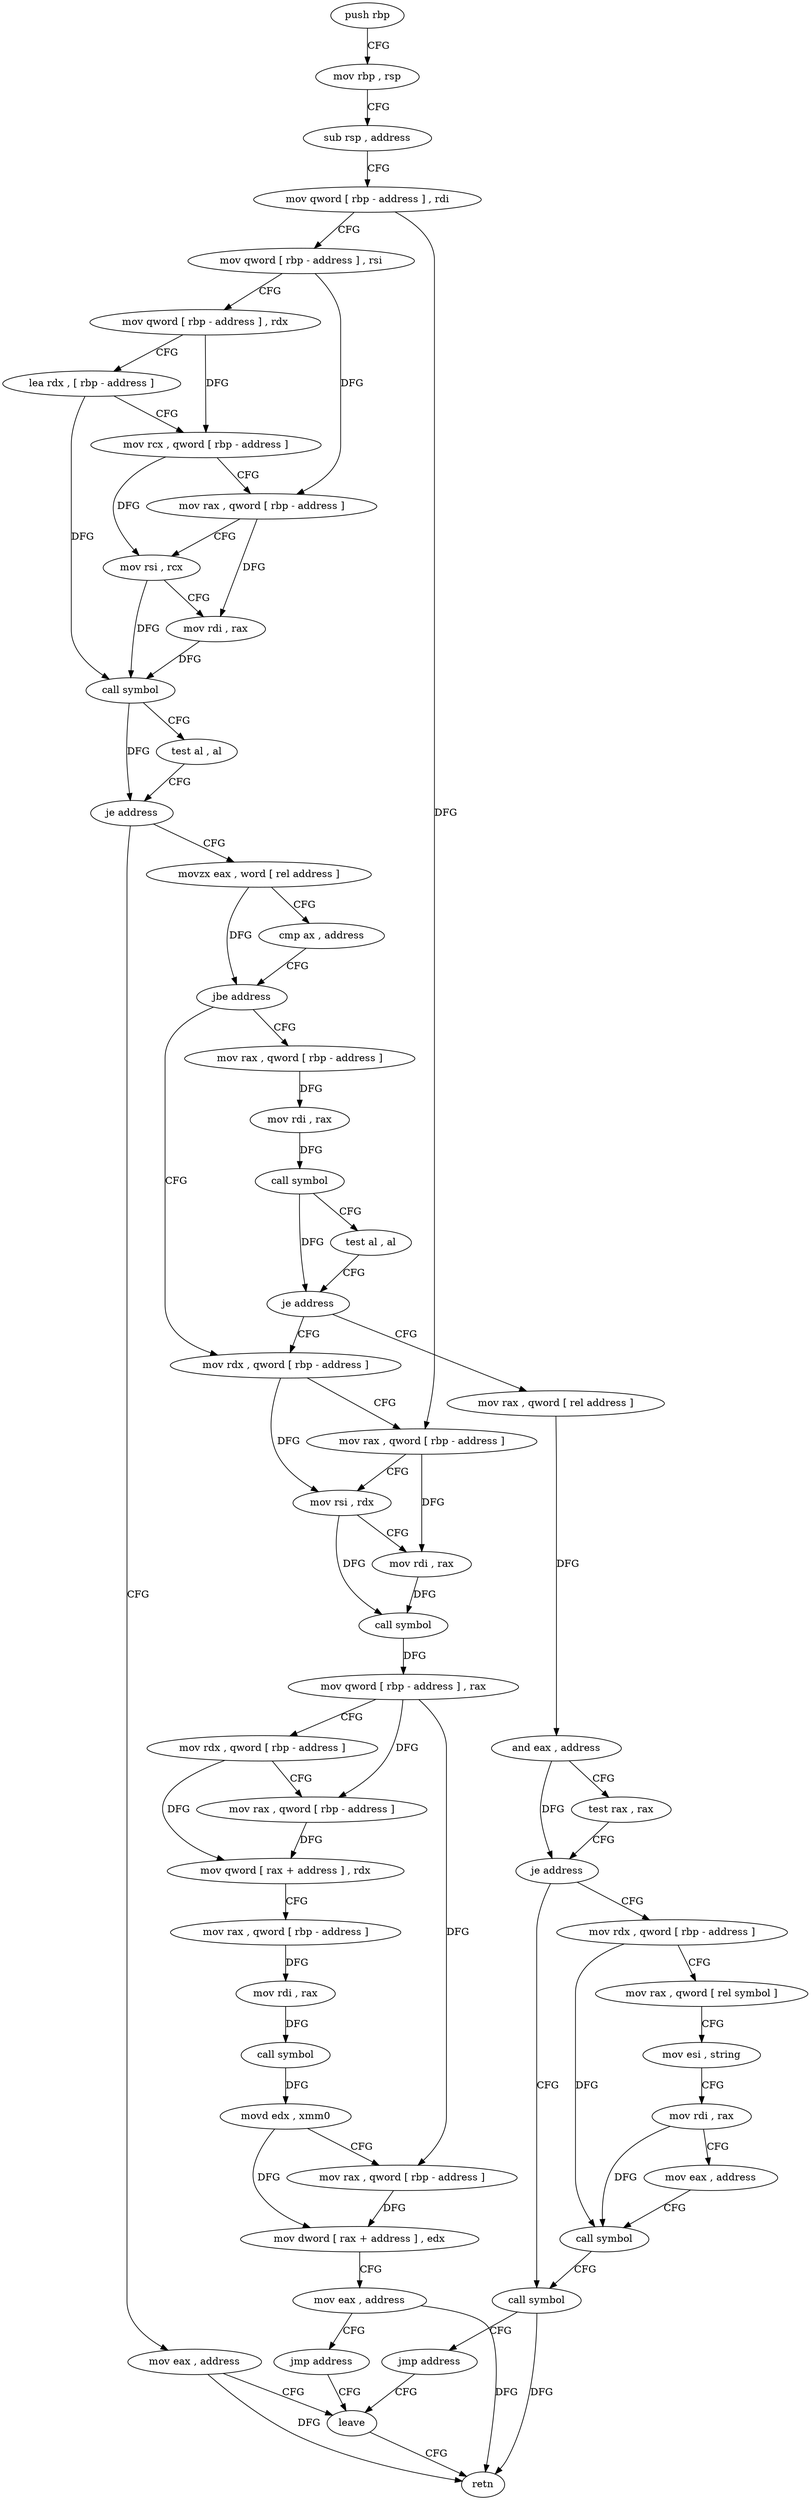 digraph "func" {
"4259474" [label = "push rbp" ]
"4259475" [label = "mov rbp , rsp" ]
"4259478" [label = "sub rsp , address" ]
"4259482" [label = "mov qword [ rbp - address ] , rdi" ]
"4259486" [label = "mov qword [ rbp - address ] , rsi" ]
"4259490" [label = "mov qword [ rbp - address ] , rdx" ]
"4259494" [label = "lea rdx , [ rbp - address ]" ]
"4259498" [label = "mov rcx , qword [ rbp - address ]" ]
"4259502" [label = "mov rax , qword [ rbp - address ]" ]
"4259506" [label = "mov rsi , rcx" ]
"4259509" [label = "mov rdi , rax" ]
"4259512" [label = "call symbol" ]
"4259517" [label = "test al , al" ]
"4259519" [label = "je address" ]
"4259670" [label = "mov eax , address" ]
"4259525" [label = "movzx eax , word [ rel address ]" ]
"4259675" [label = "leave" ]
"4259532" [label = "cmp ax , address" ]
"4259536" [label = "jbe address" ]
"4259554" [label = "mov rdx , qword [ rbp - address ]" ]
"4259538" [label = "mov rax , qword [ rbp - address ]" ]
"4259558" [label = "mov rax , qword [ rbp - address ]" ]
"4259562" [label = "mov rsi , rdx" ]
"4259565" [label = "mov rdi , rax" ]
"4259568" [label = "call symbol" ]
"4259573" [label = "mov qword [ rbp - address ] , rax" ]
"4259577" [label = "mov rdx , qword [ rbp - address ]" ]
"4259581" [label = "mov rax , qword [ rbp - address ]" ]
"4259585" [label = "mov qword [ rax + address ] , rdx" ]
"4259589" [label = "mov rax , qword [ rbp - address ]" ]
"4259593" [label = "mov rdi , rax" ]
"4259596" [label = "call symbol" ]
"4259601" [label = "movd edx , xmm0" ]
"4259605" [label = "mov rax , qword [ rbp - address ]" ]
"4259609" [label = "mov dword [ rax + address ] , edx" ]
"4259612" [label = "mov eax , address" ]
"4259617" [label = "jmp address" ]
"4259542" [label = "mov rdi , rax" ]
"4259545" [label = "call symbol" ]
"4259550" [label = "test al , al" ]
"4259552" [label = "je address" ]
"4259619" [label = "mov rax , qword [ rel address ]" ]
"4259676" [label = "retn" ]
"4259626" [label = "and eax , address" ]
"4259629" [label = "test rax , rax" ]
"4259632" [label = "je address" ]
"4259663" [label = "call symbol" ]
"4259634" [label = "mov rdx , qword [ rbp - address ]" ]
"4259668" [label = "jmp address" ]
"4259638" [label = "mov rax , qword [ rel symbol ]" ]
"4259645" [label = "mov esi , string" ]
"4259650" [label = "mov rdi , rax" ]
"4259653" [label = "mov eax , address" ]
"4259658" [label = "call symbol" ]
"4259474" -> "4259475" [ label = "CFG" ]
"4259475" -> "4259478" [ label = "CFG" ]
"4259478" -> "4259482" [ label = "CFG" ]
"4259482" -> "4259486" [ label = "CFG" ]
"4259482" -> "4259558" [ label = "DFG" ]
"4259486" -> "4259490" [ label = "CFG" ]
"4259486" -> "4259502" [ label = "DFG" ]
"4259490" -> "4259494" [ label = "CFG" ]
"4259490" -> "4259498" [ label = "DFG" ]
"4259494" -> "4259498" [ label = "CFG" ]
"4259494" -> "4259512" [ label = "DFG" ]
"4259498" -> "4259502" [ label = "CFG" ]
"4259498" -> "4259506" [ label = "DFG" ]
"4259502" -> "4259506" [ label = "CFG" ]
"4259502" -> "4259509" [ label = "DFG" ]
"4259506" -> "4259509" [ label = "CFG" ]
"4259506" -> "4259512" [ label = "DFG" ]
"4259509" -> "4259512" [ label = "DFG" ]
"4259512" -> "4259517" [ label = "CFG" ]
"4259512" -> "4259519" [ label = "DFG" ]
"4259517" -> "4259519" [ label = "CFG" ]
"4259519" -> "4259670" [ label = "CFG" ]
"4259519" -> "4259525" [ label = "CFG" ]
"4259670" -> "4259675" [ label = "CFG" ]
"4259670" -> "4259676" [ label = "DFG" ]
"4259525" -> "4259532" [ label = "CFG" ]
"4259525" -> "4259536" [ label = "DFG" ]
"4259675" -> "4259676" [ label = "CFG" ]
"4259532" -> "4259536" [ label = "CFG" ]
"4259536" -> "4259554" [ label = "CFG" ]
"4259536" -> "4259538" [ label = "CFG" ]
"4259554" -> "4259558" [ label = "CFG" ]
"4259554" -> "4259562" [ label = "DFG" ]
"4259538" -> "4259542" [ label = "DFG" ]
"4259558" -> "4259562" [ label = "CFG" ]
"4259558" -> "4259565" [ label = "DFG" ]
"4259562" -> "4259565" [ label = "CFG" ]
"4259562" -> "4259568" [ label = "DFG" ]
"4259565" -> "4259568" [ label = "DFG" ]
"4259568" -> "4259573" [ label = "DFG" ]
"4259573" -> "4259577" [ label = "CFG" ]
"4259573" -> "4259581" [ label = "DFG" ]
"4259573" -> "4259605" [ label = "DFG" ]
"4259577" -> "4259581" [ label = "CFG" ]
"4259577" -> "4259585" [ label = "DFG" ]
"4259581" -> "4259585" [ label = "DFG" ]
"4259585" -> "4259589" [ label = "CFG" ]
"4259589" -> "4259593" [ label = "DFG" ]
"4259593" -> "4259596" [ label = "DFG" ]
"4259596" -> "4259601" [ label = "DFG" ]
"4259601" -> "4259605" [ label = "CFG" ]
"4259601" -> "4259609" [ label = "DFG" ]
"4259605" -> "4259609" [ label = "DFG" ]
"4259609" -> "4259612" [ label = "CFG" ]
"4259612" -> "4259617" [ label = "CFG" ]
"4259612" -> "4259676" [ label = "DFG" ]
"4259617" -> "4259675" [ label = "CFG" ]
"4259542" -> "4259545" [ label = "DFG" ]
"4259545" -> "4259550" [ label = "CFG" ]
"4259545" -> "4259552" [ label = "DFG" ]
"4259550" -> "4259552" [ label = "CFG" ]
"4259552" -> "4259619" [ label = "CFG" ]
"4259552" -> "4259554" [ label = "CFG" ]
"4259619" -> "4259626" [ label = "DFG" ]
"4259626" -> "4259629" [ label = "CFG" ]
"4259626" -> "4259632" [ label = "DFG" ]
"4259629" -> "4259632" [ label = "CFG" ]
"4259632" -> "4259663" [ label = "CFG" ]
"4259632" -> "4259634" [ label = "CFG" ]
"4259663" -> "4259668" [ label = "CFG" ]
"4259663" -> "4259676" [ label = "DFG" ]
"4259634" -> "4259638" [ label = "CFG" ]
"4259634" -> "4259658" [ label = "DFG" ]
"4259668" -> "4259675" [ label = "CFG" ]
"4259638" -> "4259645" [ label = "CFG" ]
"4259645" -> "4259650" [ label = "CFG" ]
"4259650" -> "4259653" [ label = "CFG" ]
"4259650" -> "4259658" [ label = "DFG" ]
"4259653" -> "4259658" [ label = "CFG" ]
"4259658" -> "4259663" [ label = "CFG" ]
}
